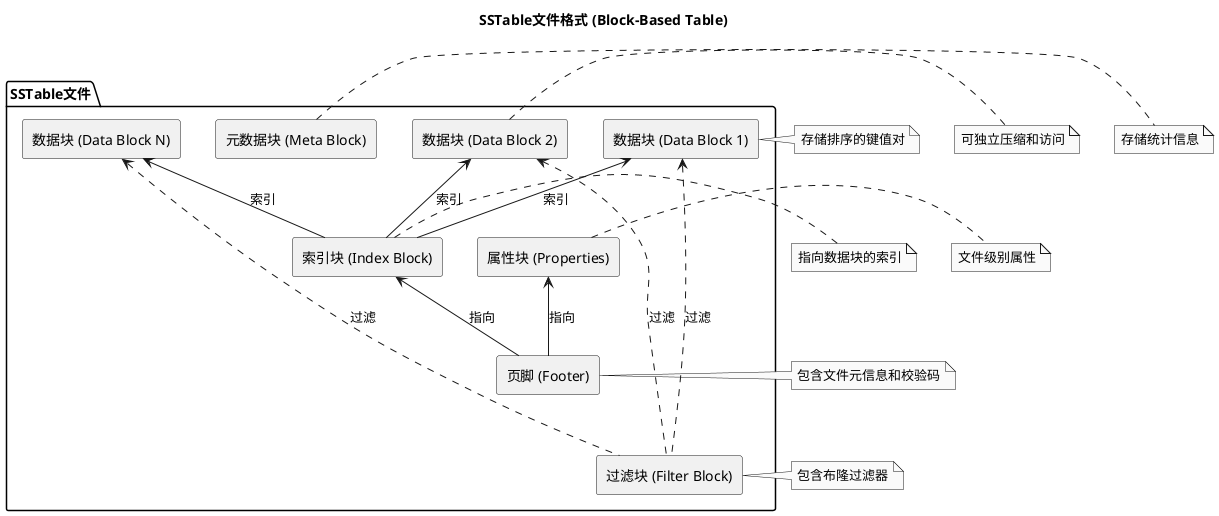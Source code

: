 @startuml
skinparam monochrome true
skinparam shadowing false

title SSTable文件格式 (Block-Based Table)

package "SSTable文件" {
  rectangle "数据块 (Data Block 1)" as DB1
  rectangle "数据块 (Data Block 2)" as DB2
  rectangle "数据块 (Data Block N)" as DBN
  
  rectangle "索引块 (Index Block)" as IB
  rectangle "过滤块 (Filter Block)" as FB
  rectangle "元数据块 (Meta Block)" as MB
  rectangle "属性块 (Properties)" as PB
  rectangle "页脚 (Footer)" as FT
}

note right of DB1 : 存储排序的键值对
note right of DB2 : 可独立压缩和访问
note right of IB : 指向数据块的索引
note right of FB : 包含布隆过滤器
note right of MB : 存储统计信息
note right of PB : 文件级别属性
note right of FT : 包含文件元信息和校验码

FT -up-> PB : 指向
FT -up-> IB : 指向
IB -up-> DB1 : 索引
IB -up-> DB2 : 索引
IB -up-> DBN : 索引
FB ..up..> DB1 : 过滤
FB ..up..> DB2 : 过滤
FB ..up..> DBN : 过滤
@enduml 